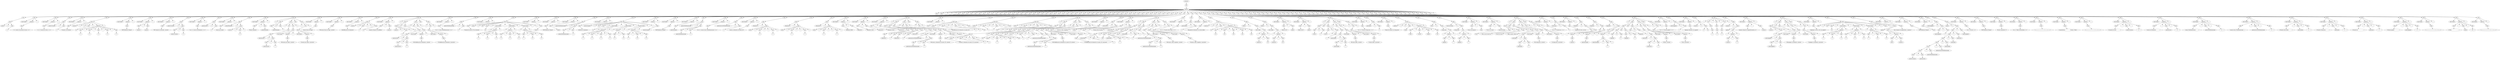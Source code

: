 digraph G {
  node0 [label="program"];
  node1 [label="dcl"];
  node0 -> node1;
  node2 [label="funcDCl"];
  node1 -> node2;
  node3 [label="func"];
  node2 -> node3;
  node4 [label="main"];
  node2 -> node4;
  node5 [label="("];
  node2 -> node5;
  node6 [label=")"];
  node2 -> node6;
  node7 [label="{"];
  node2 -> node7;
  node8 [label="dcl"];
  node2 -> node8;
  node9 [label="stmt"];
  node8 -> node9;
  node10 [label="expr"];
  node9 -> node10;
  node11 [label="puntos"];
  node10 -> node11;
  node12 [label=":="];
  node10 -> node12;
  node13 [label="expr"];
  node10 -> node13;
  node14 [label="0"];
  node13 -> node14;
  node15 [label="dcl"];
  node2 -> node15;
  node16 [label="stmt"];
  node15 -> node16;
  node17 [label="fmt.Println("];
  node16 -> node17;
  node18 [label="exprList"];
  node16 -> node18;
  node19 [label="expr"];
  node18 -> node19;
  node20 [label="\"=== Archivo de prueba de slices ===\""];
  node19 -> node20;
  node21 [label=")"];
  node16 -> node21;
  node22 [label="dcl"];
  node2 -> node22;
  node23 [label="stmt"];
  node22 -> node23;
  node24 [label="fmt.Println("];
  node23 -> node24;
  node25 [label="exprList"];
  node23 -> node25;
  node26 [label="expr"];
  node25 -> node26;
  node27 [label="\"==== Creación de slices ====\""];
  node26 -> node27;
  node28 [label=")"];
  node23 -> node28;
  node29 [label="dcl"];
  node2 -> node29;
  node30 [label="stmt"];
  node29 -> node30;
  node31 [label="expr"];
  node30 -> node31;
  node32 [label="puntosCreacion"];
  node31 -> node32;
  node33 [label=":="];
  node31 -> node33;
  node34 [label="expr"];
  node31 -> node34;
  node35 [label="0"];
  node34 -> node35;
  node36 [label="dcl"];
  node2 -> node36;
  node37 [label="stmt"];
  node36 -> node37;
  node38 [label="fmt.Println("];
  node37 -> node38;
  node39 [label="exprList"];
  node37 -> node39;
  node40 [label="expr"];
  node39 -> node40;
  node41 [label="\"Creación con literales:\""];
  node40 -> node41;
  node42 [label=")"];
  node37 -> node42;
  node43 [label="dcl"];
  node2 -> node43;
  node44 [label="stmt"];
  node43 -> node44;
  node45 [label="slice1"];
  node44 -> node45;
  node46 [label="numeros"];
  node45 -> node46;
  node47 [label=":="];
  node45 -> node47;
  node48 [label="[]"];
  node45 -> node48;
  node49 [label="type"];
  node45 -> node49;
  node50 [label="int"];
  node49 -> node50;
  node51 [label="{"];
  node45 -> node51;
  node52 [label="exprList"];
  node45 -> node52;
  node53 [label="expr"];
  node52 -> node53;
  node54 [label="1"];
  node53 -> node54;
  node55 [label=","];
  node52 -> node55;
  node56 [label="expr"];
  node52 -> node56;
  node57 [label="2"];
  node56 -> node57;
  node58 [label=","];
  node52 -> node58;
  node59 [label="expr"];
  node52 -> node59;
  node60 [label="3"];
  node59 -> node60;
  node61 [label=","];
  node52 -> node61;
  node62 [label="expr"];
  node52 -> node62;
  node63 [label="4"];
  node62 -> node63;
  node64 [label=","];
  node52 -> node64;
  node65 [label="expr"];
  node52 -> node65;
  node66 [label="5"];
  node65 -> node66;
  node67 [label="}"];
  node45 -> node67;
  node68 [label="dcl"];
  node2 -> node68;
  node69 [label="stmt"];
  node68 -> node69;
  node70 [label="fmt.Println("];
  node69 -> node70;
  node71 [label="exprList"];
  node69 -> node71;
  node72 [label="expr"];
  node71 -> node72;
  node73 [label="\"###Validacion Manual\""];
  node72 -> node73;
  node74 [label=")"];
  node69 -> node74;
  node75 [label="dcl"];
  node2 -> node75;
  node76 [label="stmt"];
  node75 -> node76;
  node77 [label="fmt.Println("];
  node76 -> node77;
  node78 [label="exprList"];
  node76 -> node78;
  node79 [label="expr"];
  node78 -> node79;
  node80 [label="\"numeros:\""];
  node79 -> node80;
  node81 [label=","];
  node78 -> node81;
  node82 [label="expr"];
  node78 -> node82;
  node83 [label="numeros"];
  node82 -> node83;
  node84 [label=")"];
  node76 -> node84;
  node85 [label="dcl"];
  node2 -> node85;
  node86 [label="stmt"];
  node85 -> node86;
  node87 [label="fmt.Println("];
  node86 -> node87;
  node88 [label="exprList"];
  node86 -> node88;
  node89 [label="expr"];
  node88 -> node89;
  node90 [label="\"OK Creación con literales: correcto\""];
  node89 -> node90;
  node91 [label=")"];
  node86 -> node91;
  node92 [label="dcl"];
  node2 -> node92;
  node93 [label="stmt"];
  node92 -> node93;
  node94 [label="expr"];
  node93 -> node94;
  node95 [label="puntosCreacion"];
  node94 -> node95;
  node96 [label="="];
  node94 -> node96;
  node97 [label="expr"];
  node94 -> node97;
  node98 [label="expr"];
  node97 -> node98;
  node99 [label="puntosCreacion"];
  node98 -> node99;
  node100 [label="+"];
  node97 -> node100;
  node101 [label="expr"];
  node97 -> node101;
  node102 [label="3"];
  node101 -> node102;
  node103 [label="dcl"];
  node2 -> node103;
  node104 [label="stmt"];
  node103 -> node104;
  node105 [label="fmt.Println("];
  node104 -> node105;
  node106 [label="exprList"];
  node104 -> node106;
  node107 [label="expr"];
  node106 -> node107;
  node108 [label="\"\\n==== Acceso de Elementos ====\""];
  node107 -> node108;
  node109 [label=")"];
  node104 -> node109;
  node110 [label="dcl"];
  node2 -> node110;
  node111 [label="stmt"];
  node110 -> node111;
  node112 [label="expr"];
  node111 -> node112;
  node113 [label="puntosAcceso"];
  node112 -> node113;
  node114 [label=":="];
  node112 -> node114;
  node115 [label="expr"];
  node112 -> node115;
  node116 [label="0"];
  node115 -> node116;
  node117 [label="dcl"];
  node2 -> node117;
  node118 [label="stmt"];
  node117 -> node118;
  node119 [label="fmt.Println("];
  node118 -> node119;
  node120 [label="exprList"];
  node118 -> node120;
  node121 [label="expr"];
  node120 -> node121;
  node122 [label="\"Acceso por índice:\""];
  node121 -> node122;
  node123 [label=")"];
  node118 -> node123;
  node124 [label="dcl"];
  node2 -> node124;
  node125 [label="stmt"];
  node124 -> node125;
  node126 [label="expr"];
  node125 -> node126;
  node127 [label="primerElemento"];
  node126 -> node127;
  node128 [label=":="];
  node126 -> node128;
  node129 [label="expr"];
  node126 -> node129;
  node130 [label="numeros"];
  node129 -> node130;
  node131 [label="["];
  node129 -> node131;
  node132 [label="expr"];
  node129 -> node132;
  node133 [label="0"];
  node132 -> node133;
  node134 [label="]"];
  node129 -> node134;
  node135 [label="dcl"];
  node2 -> node135;
  node136 [label="stmt"];
  node135 -> node136;
  node137 [label="fmt.Println("];
  node136 -> node137;
  node138 [label="exprList"];
  node136 -> node138;
  node139 [label="expr"];
  node138 -> node139;
  node140 [label="\"Primer elemento:\""];
  node139 -> node140;
  node141 [label=","];
  node138 -> node141;
  node142 [label="expr"];
  node138 -> node142;
  node143 [label="primerElemento"];
  node142 -> node143;
  node144 [label=")"];
  node136 -> node144;
  node145 [label="dcl"];
  node2 -> node145;
  node146 [label="stmt"];
  node145 -> node146;
  node147 [label="if"];
  node146 -> node147;
  node148 [label="expr"];
  node146 -> node148;
  node149 [label="expr"];
  node148 -> node149;
  node150 [label="primerElemento"];
  node149 -> node150;
  node151 [label="=="];
  node148 -> node151;
  node152 [label="expr"];
  node148 -> node152;
  node153 [label="1"];
  node152 -> node153;
  node154 [label="stmt"];
  node146 -> node154;
  node155 [label="{"];
  node154 -> node155;
  node156 [label="dcl"];
  node154 -> node156;
  node157 [label="stmt"];
  node156 -> node157;
  node158 [label="expr"];
  node157 -> node158;
  node159 [label="puntosAcceso"];
  node158 -> node159;
  node160 [label="="];
  node158 -> node160;
  node161 [label="expr"];
  node158 -> node161;
  node162 [label="expr"];
  node161 -> node162;
  node163 [label="puntosAcceso"];
  node162 -> node163;
  node164 [label="+"];
  node161 -> node164;
  node165 [label="expr"];
  node161 -> node165;
  node166 [label="1"];
  node165 -> node166;
  node167 [label="dcl"];
  node154 -> node167;
  node168 [label="stmt"];
  node167 -> node168;
  node169 [label="fmt.Println("];
  node168 -> node169;
  node170 [label="exprList"];
  node168 -> node170;
  node171 [label="expr"];
  node170 -> node171;
  node172 [label="\"OK Acceso por índice: correcto\""];
  node171 -> node172;
  node173 [label=")"];
  node168 -> node173;
  node174 [label="}"];
  node154 -> node174;
  node175 [label="else"];
  node146 -> node175;
  node176 [label="stmt"];
  node146 -> node176;
  node177 [label="{"];
  node176 -> node177;
  node178 [label="dcl"];
  node176 -> node178;
  node179 [label="stmt"];
  node178 -> node179;
  node180 [label="fmt.Println("];
  node179 -> node180;
  node181 [label="exprList"];
  node179 -> node181;
  node182 [label="expr"];
  node181 -> node182;
  node183 [label="\"X Acceso por índice: incorrecto\""];
  node182 -> node183;
  node184 [label=")"];
  node179 -> node184;
  node185 [label="}"];
  node176 -> node185;
  node186 [label="dcl"];
  node2 -> node186;
  node187 [label="stmt"];
  node186 -> node187;
  node188 [label="fmt.Println("];
  node187 -> node188;
  node189 [label="exprList"];
  node187 -> node189;
  node190 [label="expr"];
  node189 -> node190;
  node191 [label="\"Acceso fuera de rango:\""];
  node190 -> node191;
  node192 [label=")"];
  node187 -> node192;
  node193 [label="dcl"];
  node2 -> node193;
  node194 [label="stmt"];
  node193 -> node194;
  node195 [label="fmt.Println("];
  node194 -> node195;
  node196 [label="exprList"];
  node194 -> node196;
  node197 [label="expr"];
  node196 -> node197;
  node198 [label="\"OK Acceso fuera de rango: correcto\""];
  node197 -> node198;
  node199 [label=")"];
  node194 -> node199;
  node200 [label="dcl"];
  node2 -> node200;
  node201 [label="stmt"];
  node200 -> node201;
  node202 [label="fmt.Println("];
  node201 -> node202;
  node203 [label="exprList"];
  node201 -> node203;
  node204 [label="expr"];
  node203 -> node204;
  node205 [label="\"\\nModificación de elementos:\""];
  node204 -> node205;
  node206 [label=")"];
  node201 -> node206;
  node207 [label="dcl"];
  node2 -> node207;
  node208 [label="stmt"];
  node207 -> node208;
  node209 [label="slice1"];
  node208 -> node209;
  node210 [label="numeros"];
  node209 -> node210;
  node211 [label="["];
  node209 -> node211;
  node212 [label="expr"];
  node209 -> node212;
  node213 [label="0"];
  node212 -> node213;
  node214 [label="]"];
  node209 -> node214;
  node215 [label="="];
  node209 -> node215;
  node216 [label="expr"];
  node209 -> node216;
  node217 [label="10"];
  node216 -> node217;
  node218 [label="dcl"];
  node2 -> node218;
  node219 [label="stmt"];
  node218 -> node219;
  node220 [label="fmt.Println("];
  node219 -> node220;
  node221 [label="exprList"];
  node219 -> node221;
  node222 [label="expr"];
  node221 -> node222;
  node223 [label="\"numeros después de modificar:\""];
  node222 -> node223;
  node224 [label=","];
  node221 -> node224;
  node225 [label="expr"];
  node221 -> node225;
  node226 [label="numeros"];
  node225 -> node226;
  node227 [label=")"];
  node219 -> node227;
  node228 [label="dcl"];
  node2 -> node228;
  node229 [label="stmt"];
  node228 -> node229;
  node230 [label="if"];
  node229 -> node230;
  node231 [label="expr"];
  node229 -> node231;
  node232 [label="expr"];
  node231 -> node232;
  node233 [label="numeros"];
  node232 -> node233;
  node234 [label="["];
  node232 -> node234;
  node235 [label="expr"];
  node232 -> node235;
  node236 [label="0"];
  node235 -> node236;
  node237 [label="]"];
  node232 -> node237;
  node238 [label="=="];
  node231 -> node238;
  node239 [label="expr"];
  node231 -> node239;
  node240 [label="10"];
  node239 -> node240;
  node241 [label="stmt"];
  node229 -> node241;
  node242 [label="{"];
  node241 -> node242;
  node243 [label="dcl"];
  node241 -> node243;
  node244 [label="stmt"];
  node243 -> node244;
  node245 [label="expr"];
  node244 -> node245;
  node246 [label="puntosAcceso"];
  node245 -> node246;
  node247 [label="="];
  node245 -> node247;
  node248 [label="expr"];
  node245 -> node248;
  node249 [label="expr"];
  node248 -> node249;
  node250 [label="puntosAcceso"];
  node249 -> node250;
  node251 [label="+"];
  node248 -> node251;
  node252 [label="expr"];
  node248 -> node252;
  node253 [label="2"];
  node252 -> node253;
  node254 [label="dcl"];
  node241 -> node254;
  node255 [label="stmt"];
  node254 -> node255;
  node256 [label="fmt.Println("];
  node255 -> node256;
  node257 [label="exprList"];
  node255 -> node257;
  node258 [label="expr"];
  node257 -> node258;
  node259 [label="\"OK Modificación de elementos: correcto\""];
  node258 -> node259;
  node260 [label=")"];
  node255 -> node260;
  node261 [label="}"];
  node241 -> node261;
  node262 [label="else"];
  node229 -> node262;
  node263 [label="stmt"];
  node229 -> node263;
  node264 [label="{"];
  node263 -> node264;
  node265 [label="dcl"];
  node263 -> node265;
  node266 [label="stmt"];
  node265 -> node266;
  node267 [label="fmt.Println("];
  node266 -> node267;
  node268 [label="exprList"];
  node266 -> node268;
  node269 [label="expr"];
  node268 -> node269;
  node270 [label="\"X Modificación de elementos: incorrecto\""];
  node269 -> node270;
  node271 [label=")"];
  node266 -> node271;
  node272 [label="}"];
  node263 -> node272;
  node273 [label="dcl"];
  node2 -> node273;
  node274 [label="stmt"];
  node273 -> node274;
  node275 [label="fmt.Println("];
  node274 -> node275;
  node276 [label="exprList"];
  node274 -> node276;
  node277 [label="expr"];
  node276 -> node277;
  node278 [label="\"\\n==== Array Multidimensional ====\""];
  node277 -> node278;
  node279 [label=")"];
  node274 -> node279;
  node280 [label="dcl"];
  node2 -> node280;
  node281 [label="stmt"];
  node280 -> node281;
  node282 [label="expr"];
  node281 -> node282;
  node283 [label="puntosMultidimensional"];
  node282 -> node283;
  node284 [label=":="];
  node282 -> node284;
  node285 [label="expr"];
  node282 -> node285;
  node286 [label="0"];
  node285 -> node286;
  node287 [label="dcl"];
  node2 -> node287;
  node288 [label="stmt"];
  node287 -> node288;
  node289 [label="fmt.Println("];
  node288 -> node289;
  node290 [label="exprList"];
  node288 -> node290;
  node291 [label="expr"];
  node290 -> node291;
  node292 [label="\"Creación de matriz 2D con literales:\""];
  node291 -> node292;
  node293 [label=")"];
  node288 -> node293;
  node294 [label="dcl"];
  node2 -> node294;
  node295 [label="stmt"];
  node294 -> node295;
  node296 [label="slice2"];
  node295 -> node296;
  node297 [label="matriz"];
  node296 -> node297;
  node298 [label=":="];
  node296 -> node298;
  node299 [label="[][]"];
  node296 -> node299;
  node300 [label="type"];
  node296 -> node300;
  node301 [label="int"];
  node300 -> node301;
  node302 [label="{"];
  node296 -> node302;
  node303 [label="arrayContent"];
  node296 -> node303;
  node304 [label="{"];
  node303 -> node304;
  node305 [label="exprList"];
  node303 -> node305;
  node306 [label="expr"];
  node305 -> node306;
  node307 [label="1"];
  node306 -> node307;
  node308 [label=","];
  node305 -> node308;
  node309 [label="expr"];
  node305 -> node309;
  node310 [label="2"];
  node309 -> node310;
  node311 [label=","];
  node305 -> node311;
  node312 [label="expr"];
  node305 -> node312;
  node313 [label="3"];
  node312 -> node313;
  node314 [label="}"];
  node303 -> node314;
  node315 [label=","];
  node296 -> node315;
  node316 [label="arrayContent"];
  node296 -> node316;
  node317 [label="{"];
  node316 -> node317;
  node318 [label="exprList"];
  node316 -> node318;
  node319 [label="expr"];
  node318 -> node319;
  node320 [label="4"];
  node319 -> node320;
  node321 [label=","];
  node318 -> node321;
  node322 [label="expr"];
  node318 -> node322;
  node323 [label="5"];
  node322 -> node323;
  node324 [label=","];
  node318 -> node324;
  node325 [label="expr"];
  node318 -> node325;
  node326 [label="6"];
  node325 -> node326;
  node327 [label="}"];
  node316 -> node327;
  node328 [label=","];
  node296 -> node328;
  node329 [label="arrayContent"];
  node296 -> node329;
  node330 [label="{"];
  node329 -> node330;
  node331 [label="exprList"];
  node329 -> node331;
  node332 [label="expr"];
  node331 -> node332;
  node333 [label="7"];
  node332 -> node333;
  node334 [label=","];
  node331 -> node334;
  node335 [label="expr"];
  node331 -> node335;
  node336 [label="8"];
  node335 -> node336;
  node337 [label=","];
  node331 -> node337;
  node338 [label="expr"];
  node331 -> node338;
  node339 [label="9"];
  node338 -> node339;
  node340 [label="}"];
  node329 -> node340;
  node341 [label=","];
  node296 -> node341;
  node342 [label="}"];
  node296 -> node342;
  node343 [label="dcl"];
  node2 -> node343;
  node344 [label="stmt"];
  node343 -> node344;
  node345 [label="fmt.Println("];
  node344 -> node345;
  node346 [label="exprList"];
  node344 -> node346;
  node347 [label="expr"];
  node346 -> node347;
  node348 [label="\"matriz:\""];
  node347 -> node348;
  node349 [label=")"];
  node344 -> node349;
  node350 [label="dcl"];
  node2 -> node350;
  node351 [label="stmt"];
  node350 -> node351;
  node352 [label="fmt.Println("];
  node351 -> node352;
  node353 [label="exprList"];
  node351 -> node353;
  node354 [label="expr"];
  node353 -> node354;
  node355 [label="\"###Validacion Manual\""];
  node354 -> node355;
  node356 [label=")"];
  node351 -> node356;
  node357 [label="dcl"];
  node2 -> node357;
  node358 [label="stmt"];
  node357 -> node358;
  node359 [label="fmt.Println("];
  node358 -> node359;
  node360 [label="exprList"];
  node358 -> node360;
  node361 [label="expr"];
  node360 -> node361;
  node362 [label="matriz"];
  node361 -> node362;
  node363 [label=")"];
  node358 -> node363;
  node364 [label="dcl"];
  node2 -> node364;
  node365 [label="stmt"];
  node364 -> node365;
  node366 [label="expr"];
  node365 -> node366;
  node367 [label="puntosMultidimensional"];
  node366 -> node367;
  node368 [label="="];
  node366 -> node368;
  node369 [label="expr"];
  node366 -> node369;
  node370 [label="expr"];
  node369 -> node370;
  node371 [label="puntosMultidimensional"];
  node370 -> node371;
  node372 [label="+"];
  node369 -> node372;
  node373 [label="expr"];
  node369 -> node373;
  node374 [label="2"];
  node373 -> node374;
  node375 [label="dcl"];
  node2 -> node375;
  node376 [label="stmt"];
  node375 -> node376;
  node377 [label="fmt.Println("];
  node376 -> node377;
  node378 [label="exprList"];
  node376 -> node378;
  node379 [label="expr"];
  node378 -> node379;
  node380 [label="\"\\nMatrices irregulares:\""];
  node379 -> node380;
  node381 [label=")"];
  node376 -> node381;
  node382 [label="dcl"];
  node2 -> node382;
  node383 [label="stmt"];
  node382 -> node383;
  node384 [label="slice2"];
  node383 -> node384;
  node385 [label="matrizIrregular"];
  node384 -> node385;
  node386 [label=":="];
  node384 -> node386;
  node387 [label="[][]"];
  node384 -> node387;
  node388 [label="type"];
  node384 -> node388;
  node389 [label="int"];
  node388 -> node389;
  node390 [label="{"];
  node384 -> node390;
  node391 [label="arrayContent"];
  node384 -> node391;
  node392 [label="{"];
  node391 -> node392;
  node393 [label="exprList"];
  node391 -> node393;
  node394 [label="expr"];
  node393 -> node394;
  node395 [label="1"];
  node394 -> node395;
  node396 [label=","];
  node393 -> node396;
  node397 [label="expr"];
  node393 -> node397;
  node398 [label="2"];
  node397 -> node398;
  node399 [label=","];
  node393 -> node399;
  node400 [label="expr"];
  node393 -> node400;
  node401 [label="3"];
  node400 -> node401;
  node402 [label=","];
  node393 -> node402;
  node403 [label="expr"];
  node393 -> node403;
  node404 [label="4"];
  node403 -> node404;
  node405 [label="}"];
  node391 -> node405;
  node406 [label=","];
  node384 -> node406;
  node407 [label="arrayContent"];
  node384 -> node407;
  node408 [label="{"];
  node407 -> node408;
  node409 [label="exprList"];
  node407 -> node409;
  node410 [label="expr"];
  node409 -> node410;
  node411 [label="5"];
  node410 -> node411;
  node412 [label=","];
  node409 -> node412;
  node413 [label="expr"];
  node409 -> node413;
  node414 [label="6"];
  node413 -> node414;
  node415 [label="}"];
  node407 -> node415;
  node416 [label=","];
  node384 -> node416;
  node417 [label="arrayContent"];
  node384 -> node417;
  node418 [label="{"];
  node417 -> node418;
  node419 [label="exprList"];
  node417 -> node419;
  node420 [label="expr"];
  node419 -> node420;
  node421 [label="7"];
  node420 -> node421;
  node422 [label=","];
  node419 -> node422;
  node423 [label="expr"];
  node419 -> node423;
  node424 [label="8"];
  node423 -> node424;
  node425 [label=","];
  node419 -> node425;
  node426 [label="expr"];
  node419 -> node426;
  node427 [label="9"];
  node426 -> node427;
  node428 [label="}"];
  node417 -> node428;
  node429 [label=","];
  node384 -> node429;
  node430 [label="}"];
  node384 -> node430;
  node431 [label="dcl"];
  node2 -> node431;
  node432 [label="stmt"];
  node431 -> node432;
  node433 [label="fmt.Println("];
  node432 -> node433;
  node434 [label="exprList"];
  node432 -> node434;
  node435 [label="expr"];
  node434 -> node435;
  node436 [label="\"matrizIrregular:\""];
  node435 -> node436;
  node437 [label=")"];
  node432 -> node437;
  node438 [label="dcl"];
  node2 -> node438;
  node439 [label="stmt"];
  node438 -> node439;
  node440 [label="fmt.Println("];
  node439 -> node440;
  node441 [label="exprList"];
  node439 -> node441;
  node442 [label="expr"];
  node441 -> node442;
  node443 [label="\"###Validacion Manual\""];
  node442 -> node443;
  node444 [label=")"];
  node439 -> node444;
  node445 [label="dcl"];
  node2 -> node445;
  node446 [label="stmt"];
  node445 -> node446;
  node447 [label="fmt.Println("];
  node446 -> node447;
  node448 [label="exprList"];
  node446 -> node448;
  node449 [label="expr"];
  node448 -> node449;
  node450 [label="matrizIrregular"];
  node449 -> node450;
  node451 [label=")"];
  node446 -> node451;
  node452 [label="dcl"];
  node2 -> node452;
  node453 [label="stmt"];
  node452 -> node453;
  node454 [label="expr"];
  node453 -> node454;
  node455 [label="puntosMultidimensional"];
  node454 -> node455;
  node456 [label="="];
  node454 -> node456;
  node457 [label="expr"];
  node454 -> node457;
  node458 [label="expr"];
  node457 -> node458;
  node459 [label="puntosMultidimensional"];
  node458 -> node459;
  node460 [label="+"];
  node457 -> node460;
  node461 [label="expr"];
  node457 -> node461;
  node462 [label="2"];
  node461 -> node462;
  node463 [label="dcl"];
  node2 -> node463;
  node464 [label="stmt"];
  node463 -> node464;
  node465 [label="fmt.Println("];
  node464 -> node465;
  node466 [label="exprList"];
  node464 -> node466;
  node467 [label="expr"];
  node466 -> node467;
  node468 [label="\"\\n==== Acceso Array Multidimensional ====\""];
  node467 -> node468;
  node469 [label=")"];
  node464 -> node469;
  node470 [label="dcl"];
  node2 -> node470;
  node471 [label="stmt"];
  node470 -> node471;
  node472 [label="expr"];
  node471 -> node472;
  node473 [label="puntosAccesoMultidimensional"];
  node472 -> node473;
  node474 [label=":="];
  node472 -> node474;
  node475 [label="expr"];
  node472 -> node475;
  node476 [label="0"];
  node475 -> node476;
  node477 [label="dcl"];
  node2 -> node477;
  node478 [label="stmt"];
  node477 -> node478;
  node479 [label="fmt.Println("];
  node478 -> node479;
  node480 [label="exprList"];
  node478 -> node480;
  node481 [label="expr"];
  node480 -> node481;
  node482 [label="\"Acceso a elementos de matriz 2D:\""];
  node481 -> node482;
  node483 [label=")"];
  node478 -> node483;
  node484 [label="dcl"];
  node2 -> node484;
  node485 [label="stmt"];
  node484 -> node485;
  node486 [label="expr"];
  node485 -> node486;
  node487 [label="elemento11"];
  node486 -> node487;
  node488 [label=":="];
  node486 -> node488;
  node489 [label="expr"];
  node486 -> node489;
  node490 [label="matriz"];
  node489 -> node490;
  node491 [label="["];
  node489 -> node491;
  node492 [label="expr"];
  node489 -> node492;
  node493 [label="0"];
  node492 -> node493;
  node494 [label="]"];
  node489 -> node494;
  node495 [label="["];
  node489 -> node495;
  node496 [label="expr"];
  node489 -> node496;
  node497 [label="0"];
  node496 -> node497;
  node498 [label="]"];
  node489 -> node498;
  node499 [label="dcl"];
  node2 -> node499;
  node500 [label="stmt"];
  node499 -> node500;
  node501 [label="expr"];
  node500 -> node501;
  node502 [label="elemento23"];
  node501 -> node502;
  node503 [label=":="];
  node501 -> node503;
  node504 [label="expr"];
  node501 -> node504;
  node505 [label="matriz"];
  node504 -> node505;
  node506 [label="["];
  node504 -> node506;
  node507 [label="expr"];
  node504 -> node507;
  node508 [label="1"];
  node507 -> node508;
  node509 [label="]"];
  node504 -> node509;
  node510 [label="["];
  node504 -> node510;
  node511 [label="expr"];
  node504 -> node511;
  node512 [label="2"];
  node511 -> node512;
  node513 [label="]"];
  node504 -> node513;
  node514 [label="dcl"];
  node2 -> node514;
  node515 [label="stmt"];
  node514 -> node515;
  node516 [label="expr"];
  node515 -> node516;
  node517 [label="elemento33"];
  node516 -> node517;
  node518 [label=":="];
  node516 -> node518;
  node519 [label="expr"];
  node516 -> node519;
  node520 [label="matriz"];
  node519 -> node520;
  node521 [label="["];
  node519 -> node521;
  node522 [label="expr"];
  node519 -> node522;
  node523 [label="2"];
  node522 -> node523;
  node524 [label="]"];
  node519 -> node524;
  node525 [label="["];
  node519 -> node525;
  node526 [label="expr"];
  node519 -> node526;
  node527 [label="2"];
  node526 -> node527;
  node528 [label="]"];
  node519 -> node528;
  node529 [label="dcl"];
  node2 -> node529;
  node530 [label="stmt"];
  node529 -> node530;
  node531 [label="fmt.Println("];
  node530 -> node531;
  node532 [label="exprList"];
  node530 -> node532;
  node533 [label="expr"];
  node532 -> node533;
  node534 [label="\"Elemento [0][0]:\""];
  node533 -> node534;
  node535 [label=","];
  node532 -> node535;
  node536 [label="expr"];
  node532 -> node536;
  node537 [label="elemento11"];
  node536 -> node537;
  node538 [label=")"];
  node530 -> node538;
  node539 [label="dcl"];
  node2 -> node539;
  node540 [label="stmt"];
  node539 -> node540;
  node541 [label="fmt.Println("];
  node540 -> node541;
  node542 [label="exprList"];
  node540 -> node542;
  node543 [label="expr"];
  node542 -> node543;
  node544 [label="\"Elemento [1][2]:\""];
  node543 -> node544;
  node545 [label=","];
  node542 -> node545;
  node546 [label="expr"];
  node542 -> node546;
  node547 [label="elemento23"];
  node546 -> node547;
  node548 [label=")"];
  node540 -> node548;
  node549 [label="dcl"];
  node2 -> node549;
  node550 [label="stmt"];
  node549 -> node550;
  node551 [label="fmt.Println("];
  node550 -> node551;
  node552 [label="exprList"];
  node550 -> node552;
  node553 [label="expr"];
  node552 -> node553;
  node554 [label="\"Elemento [2][2]:\""];
  node553 -> node554;
  node555 [label=","];
  node552 -> node555;
  node556 [label="expr"];
  node552 -> node556;
  node557 [label="elemento33"];
  node556 -> node557;
  node558 [label=")"];
  node550 -> node558;
  node559 [label="dcl"];
  node2 -> node559;
  node560 [label="stmt"];
  node559 -> node560;
  node561 [label="if"];
  node560 -> node561;
  node562 [label="expr"];
  node560 -> node562;
  node563 [label="expr"];
  node562 -> node563;
  node564 [label="expr"];
  node563 -> node564;
  node565 [label="expr"];
  node564 -> node565;
  node566 [label="elemento11"];
  node565 -> node566;
  node567 [label="=="];
  node564 -> node567;
  node568 [label="expr"];
  node564 -> node568;
  node569 [label="1"];
  node568 -> node569;
  node570 [label="&&"];
  node563 -> node570;
  node571 [label="expr"];
  node563 -> node571;
  node572 [label="expr"];
  node571 -> node572;
  node573 [label="elemento23"];
  node572 -> node573;
  node574 [label="=="];
  node571 -> node574;
  node575 [label="expr"];
  node571 -> node575;
  node576 [label="6"];
  node575 -> node576;
  node577 [label="&&"];
  node562 -> node577;
  node578 [label="expr"];
  node562 -> node578;
  node579 [label="expr"];
  node578 -> node579;
  node580 [label="elemento33"];
  node579 -> node580;
  node581 [label="=="];
  node578 -> node581;
  node582 [label="expr"];
  node578 -> node582;
  node583 [label="9"];
  node582 -> node583;
  node584 [label="stmt"];
  node560 -> node584;
  node585 [label="{"];
  node584 -> node585;
  node586 [label="dcl"];
  node584 -> node586;
  node587 [label="stmt"];
  node586 -> node587;
  node588 [label="expr"];
  node587 -> node588;
  node589 [label="puntosAccesoMultidimensional"];
  node588 -> node589;
  node590 [label="="];
  node588 -> node590;
  node591 [label="expr"];
  node588 -> node591;
  node592 [label="expr"];
  node591 -> node592;
  node593 [label="puntosAccesoMultidimensional"];
  node592 -> node593;
  node594 [label="+"];
  node591 -> node594;
  node595 [label="expr"];
  node591 -> node595;
  node596 [label="1"];
  node595 -> node596;
  node597 [label="dcl"];
  node584 -> node597;
  node598 [label="stmt"];
  node597 -> node598;
  node599 [label="fmt.Println("];
  node598 -> node599;
  node600 [label="exprList"];
  node598 -> node600;
  node601 [label="expr"];
  node600 -> node601;
  node602 [label="\"OK Acceso a elementos de matriz 2D: correcto\""];
  node601 -> node602;
  node603 [label=")"];
  node598 -> node603;
  node604 [label="}"];
  node584 -> node604;
  node605 [label="else"];
  node560 -> node605;
  node606 [label="stmt"];
  node560 -> node606;
  node607 [label="{"];
  node606 -> node607;
  node608 [label="dcl"];
  node606 -> node608;
  node609 [label="stmt"];
  node608 -> node609;
  node610 [label="fmt.Println("];
  node609 -> node610;
  node611 [label="exprList"];
  node609 -> node611;
  node612 [label="expr"];
  node611 -> node612;
  node613 [label="\"X Acceso a elementos de matriz 2D: incorrecto\""];
  node612 -> node613;
  node614 [label=")"];
  node609 -> node614;
  node615 [label="}"];
  node606 -> node615;
  node616 [label="dcl"];
  node2 -> node616;
  node617 [label="stmt"];
  node616 -> node617;
  node618 [label="fmt.Println("];
  node617 -> node618;
  node619 [label="exprList"];
  node617 -> node619;
  node620 [label="expr"];
  node619 -> node620;
  node621 [label="\"\\nModificación de elementos en matriz 2D:\""];
  node620 -> node621;
  node622 [label=")"];
  node617 -> node622;
  node623 [label="dcl"];
  node2 -> node623;
  node624 [label="stmt"];
  node623 -> node624;
  node625 [label="slice2"];
  node624 -> node625;
  node626 [label="matriz"];
  node625 -> node626;
  node627 [label="["];
  node625 -> node627;
  node628 [label="expr"];
  node625 -> node628;
  node629 [label="0"];
  node628 -> node629;
  node630 [label="]"];
  node625 -> node630;
  node631 [label="["];
  node625 -> node631;
  node632 [label="expr"];
  node625 -> node632;
  node633 [label="0"];
  node632 -> node633;
  node634 [label="]"];
  node625 -> node634;
  node635 [label="="];
  node625 -> node635;
  node636 [label="expr"];
  node625 -> node636;
  node637 [label="100"];
  node636 -> node637;
  node638 [label="dcl"];
  node2 -> node638;
  node639 [label="stmt"];
  node638 -> node639;
  node640 [label="slice2"];
  node639 -> node640;
  node641 [label="matriz"];
  node640 -> node641;
  node642 [label="["];
  node640 -> node642;
  node643 [label="expr"];
  node640 -> node643;
  node644 [label="1"];
  node643 -> node644;
  node645 [label="]"];
  node640 -> node645;
  node646 [label="["];
  node640 -> node646;
  node647 [label="expr"];
  node640 -> node647;
  node648 [label="1"];
  node647 -> node648;
  node649 [label="]"];
  node640 -> node649;
  node650 [label="="];
  node640 -> node650;
  node651 [label="expr"];
  node640 -> node651;
  node652 [label="500"];
  node651 -> node652;
  node653 [label="dcl"];
  node2 -> node653;
  node654 [label="stmt"];
  node653 -> node654;
  node655 [label="slice2"];
  node654 -> node655;
  node656 [label="matriz"];
  node655 -> node656;
  node657 [label="["];
  node655 -> node657;
  node658 [label="expr"];
  node655 -> node658;
  node659 [label="2"];
  node658 -> node659;
  node660 [label="]"];
  node655 -> node660;
  node661 [label="["];
  node655 -> node661;
  node662 [label="expr"];
  node655 -> node662;
  node663 [label="2"];
  node662 -> node663;
  node664 [label="]"];
  node655 -> node664;
  node665 [label="="];
  node655 -> node665;
  node666 [label="expr"];
  node655 -> node666;
  node667 [label="900"];
  node666 -> node667;
  node668 [label="dcl"];
  node2 -> node668;
  node669 [label="stmt"];
  node668 -> node669;
  node670 [label="if"];
  node669 -> node670;
  node671 [label="expr"];
  node669 -> node671;
  node672 [label="expr"];
  node671 -> node672;
  node673 [label="expr"];
  node672 -> node673;
  node674 [label="expr"];
  node673 -> node674;
  node675 [label="matriz"];
  node674 -> node675;
  node676 [label="["];
  node674 -> node676;
  node677 [label="expr"];
  node674 -> node677;
  node678 [label="0"];
  node677 -> node678;
  node679 [label="]"];
  node674 -> node679;
  node680 [label="["];
  node674 -> node680;
  node681 [label="expr"];
  node674 -> node681;
  node682 [label="0"];
  node681 -> node682;
  node683 [label="]"];
  node674 -> node683;
  node684 [label="=="];
  node673 -> node684;
  node685 [label="expr"];
  node673 -> node685;
  node686 [label="100"];
  node685 -> node686;
  node687 [label="&&"];
  node672 -> node687;
  node688 [label="expr"];
  node672 -> node688;
  node689 [label="expr"];
  node688 -> node689;
  node690 [label="matriz"];
  node689 -> node690;
  node691 [label="["];
  node689 -> node691;
  node692 [label="expr"];
  node689 -> node692;
  node693 [label="1"];
  node692 -> node693;
  node694 [label="]"];
  node689 -> node694;
  node695 [label="["];
  node689 -> node695;
  node696 [label="expr"];
  node689 -> node696;
  node697 [label="1"];
  node696 -> node697;
  node698 [label="]"];
  node689 -> node698;
  node699 [label="=="];
  node688 -> node699;
  node700 [label="expr"];
  node688 -> node700;
  node701 [label="500"];
  node700 -> node701;
  node702 [label="&&"];
  node671 -> node702;
  node703 [label="expr"];
  node671 -> node703;
  node704 [label="expr"];
  node703 -> node704;
  node705 [label="matriz"];
  node704 -> node705;
  node706 [label="["];
  node704 -> node706;
  node707 [label="expr"];
  node704 -> node707;
  node708 [label="2"];
  node707 -> node708;
  node709 [label="]"];
  node704 -> node709;
  node710 [label="["];
  node704 -> node710;
  node711 [label="expr"];
  node704 -> node711;
  node712 [label="2"];
  node711 -> node712;
  node713 [label="]"];
  node704 -> node713;
  node714 [label="=="];
  node703 -> node714;
  node715 [label="expr"];
  node703 -> node715;
  node716 [label="900"];
  node715 -> node716;
  node717 [label="stmt"];
  node669 -> node717;
  node718 [label="{"];
  node717 -> node718;
  node719 [label="dcl"];
  node717 -> node719;
  node720 [label="stmt"];
  node719 -> node720;
  node721 [label="expr"];
  node720 -> node721;
  node722 [label="puntosAccesoMultidimensional"];
  node721 -> node722;
  node723 [label="="];
  node721 -> node723;
  node724 [label="expr"];
  node721 -> node724;
  node725 [label="expr"];
  node724 -> node725;
  node726 [label="puntosAccesoMultidimensional"];
  node725 -> node726;
  node727 [label="+"];
  node724 -> node727;
  node728 [label="expr"];
  node724 -> node728;
  node729 [label="1"];
  node728 -> node729;
  node730 [label="dcl"];
  node717 -> node730;
  node731 [label="stmt"];
  node730 -> node731;
  node732 [label="fmt.Println("];
  node731 -> node732;
  node733 [label="exprList"];
  node731 -> node733;
  node734 [label="expr"];
  node733 -> node734;
  node735 [label="\"OK Modificación de elementos en matriz 2D: correcto\""];
  node734 -> node735;
  node736 [label=")"];
  node731 -> node736;
  node737 [label="}"];
  node717 -> node737;
  node738 [label="else"];
  node669 -> node738;
  node739 [label="stmt"];
  node669 -> node739;
  node740 [label="{"];
  node739 -> node740;
  node741 [label="dcl"];
  node739 -> node741;
  node742 [label="stmt"];
  node741 -> node742;
  node743 [label="fmt.Println("];
  node742 -> node743;
  node744 [label="exprList"];
  node742 -> node744;
  node745 [label="expr"];
  node744 -> node745;
  node746 [label="\"X Modificación de elementos en matriz 2D: incorrecto\""];
  node745 -> node746;
  node747 [label=")"];
  node742 -> node747;
  node748 [label="}"];
  node739 -> node748;
  node749 [label="dcl"];
  node2 -> node749;
  node750 [label="stmt"];
  node749 -> node750;
  node751 [label="fmt.Println("];
  node750 -> node751;
  node752 [label="exprList"];
  node750 -> node752;
  node753 [label="expr"];
  node752 -> node753;
  node754 [label="\"\\nAcceso a filas completas:\""];
  node753 -> node754;
  node755 [label=")"];
  node750 -> node755;
  node756 [label="dcl"];
  node2 -> node756;
  node757 [label="stmt"];
  node756 -> node757;
  node758 [label="expr"];
  node757 -> node758;
  node759 [label="primeraFila"];
  node758 -> node759;
  node760 [label=":="];
  node758 -> node760;
  node761 [label="expr"];
  node758 -> node761;
  node762 [label="matriz"];
  node761 -> node762;
  node763 [label="["];
  node761 -> node763;
  node764 [label="expr"];
  node761 -> node764;
  node765 [label="0"];
  node764 -> node765;
  node766 [label="]"];
  node761 -> node766;
  node767 [label="dcl"];
  node2 -> node767;
  node768 [label="stmt"];
  node767 -> node768;
  node769 [label="fmt.Println("];
  node768 -> node769;
  node770 [label="exprList"];
  node768 -> node770;
  node771 [label="expr"];
  node770 -> node771;
  node772 [label="\"Primera fila de matriz:\""];
  node771 -> node772;
  node773 [label=","];
  node770 -> node773;
  node774 [label="expr"];
  node770 -> node774;
  node775 [label="primeraFila"];
  node774 -> node775;
  node776 [label=")"];
  node768 -> node776;
  node777 [label="dcl"];
  node2 -> node777;
  node778 [label="stmt"];
  node777 -> node778;
  node779 [label="if"];
  node778 -> node779;
  node780 [label="expr"];
  node778 -> node780;
  node781 [label="expr"];
  node780 -> node781;
  node782 [label="expr"];
  node781 -> node782;
  node783 [label="expr"];
  node782 -> node783;
  node784 [label="primeraFila"];
  node783 -> node784;
  node785 [label="["];
  node783 -> node785;
  node786 [label="expr"];
  node783 -> node786;
  node787 [label="0"];
  node786 -> node787;
  node788 [label="]"];
  node783 -> node788;
  node789 [label="=="];
  node782 -> node789;
  node790 [label="expr"];
  node782 -> node790;
  node791 [label="100"];
  node790 -> node791;
  node792 [label="&&"];
  node781 -> node792;
  node793 [label="expr"];
  node781 -> node793;
  node794 [label="expr"];
  node793 -> node794;
  node795 [label="primeraFila"];
  node794 -> node795;
  node796 [label="["];
  node794 -> node796;
  node797 [label="expr"];
  node794 -> node797;
  node798 [label="1"];
  node797 -> node798;
  node799 [label="]"];
  node794 -> node799;
  node800 [label="=="];
  node793 -> node800;
  node801 [label="expr"];
  node793 -> node801;
  node802 [label="2"];
  node801 -> node802;
  node803 [label="&&"];
  node780 -> node803;
  node804 [label="expr"];
  node780 -> node804;
  node805 [label="expr"];
  node804 -> node805;
  node806 [label="primeraFila"];
  node805 -> node806;
  node807 [label="["];
  node805 -> node807;
  node808 [label="expr"];
  node805 -> node808;
  node809 [label="2"];
  node808 -> node809;
  node810 [label="]"];
  node805 -> node810;
  node811 [label="=="];
  node804 -> node811;
  node812 [label="expr"];
  node804 -> node812;
  node813 [label="3"];
  node812 -> node813;
  node814 [label="stmt"];
  node778 -> node814;
  node815 [label="{"];
  node814 -> node815;
  node816 [label="dcl"];
  node814 -> node816;
  node817 [label="stmt"];
  node816 -> node817;
  node818 [label="expr"];
  node817 -> node818;
  node819 [label="puntosAccesoMultidimensional"];
  node818 -> node819;
  node820 [label="="];
  node818 -> node820;
  node821 [label="expr"];
  node818 -> node821;
  node822 [label="expr"];
  node821 -> node822;
  node823 [label="puntosAccesoMultidimensional"];
  node822 -> node823;
  node824 [label="+"];
  node821 -> node824;
  node825 [label="expr"];
  node821 -> node825;
  node826 [label="2"];
  node825 -> node826;
  node827 [label="dcl"];
  node814 -> node827;
  node828 [label="stmt"];
  node827 -> node828;
  node829 [label="fmt.Println("];
  node828 -> node829;
  node830 [label="exprList"];
  node828 -> node830;
  node831 [label="expr"];
  node830 -> node831;
  node832 [label="\"OK Acceso a filas completas: correcto\""];
  node831 -> node832;
  node833 [label=")"];
  node828 -> node833;
  node834 [label="}"];
  node814 -> node834;
  node835 [label="else"];
  node778 -> node835;
  node836 [label="stmt"];
  node778 -> node836;
  node837 [label="{"];
  node836 -> node837;
  node838 [label="dcl"];
  node836 -> node838;
  node839 [label="stmt"];
  node838 -> node839;
  node840 [label="fmt.Println("];
  node839 -> node840;
  node841 [label="exprList"];
  node839 -> node841;
  node842 [label="expr"];
  node841 -> node842;
  node843 [label="\"X Acceso a filas completas: incorrecto\""];
  node842 -> node843;
  node844 [label=")"];
  node839 -> node844;
  node845 [label="}"];
  node836 -> node845;
  node846 [label="dcl"];
  node2 -> node846;
  node847 [label="stmt"];
  node846 -> node847;
  node848 [label="fmt.Println("];
  node847 -> node848;
  node849 [label="exprList"];
  node847 -> node849;
  node850 [label="expr"];
  node849 -> node850;
  node851 [label="\"\\n==== Función slices.Index ====\""];
  node850 -> node851;
  node852 [label=")"];
  node847 -> node852;
  node853 [label="dcl"];
  node2 -> node853;
  node854 [label="stmt"];
  node853 -> node854;
  node855 [label="expr"];
  node854 -> node855;
  node856 [label="puntosIndex"];
  node855 -> node856;
  node857 [label=":="];
  node855 -> node857;
  node858 [label="expr"];
  node855 -> node858;
  node859 [label="0"];
  node858 -> node859;
  node860 [label="dcl"];
  node2 -> node860;
  node861 [label="stmt"];
  node860 -> node861;
  node862 [label="fmt.Println("];
  node861 -> node862;
  node863 [label="exprList"];
  node861 -> node863;
  node864 [label="expr"];
  node863 -> node864;
  node865 [label="\"Búsqueda de elementos con slices.Index:\""];
  node864 -> node865;
  node866 [label=")"];
  node861 -> node866;
  node867 [label="dcl"];
  node2 -> node867;
  node868 [label="stmt"];
  node867 -> node868;
  node869 [label="slice1"];
  node868 -> node869;
  node870 [label="numeros2"];
  node869 -> node870;
  node871 [label=":="];
  node869 -> node871;
  node872 [label="[]"];
  node869 -> node872;
  node873 [label="type"];
  node869 -> node873;
  node874 [label="int"];
  node873 -> node874;
  node875 [label="{"];
  node869 -> node875;
  node876 [label="exprList"];
  node869 -> node876;
  node877 [label="expr"];
  node876 -> node877;
  node878 [label="10"];
  node877 -> node878;
  node879 [label=","];
  node876 -> node879;
  node880 [label="expr"];
  node876 -> node880;
  node881 [label="20"];
  node880 -> node881;
  node882 [label=","];
  node876 -> node882;
  node883 [label="expr"];
  node876 -> node883;
  node884 [label="30"];
  node883 -> node884;
  node885 [label=","];
  node876 -> node885;
  node886 [label="expr"];
  node876 -> node886;
  node887 [label="40"];
  node886 -> node887;
  node888 [label=","];
  node876 -> node888;
  node889 [label="expr"];
  node876 -> node889;
  node890 [label="50"];
  node889 -> node890;
  node891 [label="}"];
  node869 -> node891;
  node892 [label="dcl"];
  node2 -> node892;
  node893 [label="stmt"];
  node892 -> node893;
  node894 [label="expr"];
  node893 -> node894;
  node895 [label="indice1"];
  node894 -> node895;
  node896 [label=":="];
  node894 -> node896;
  node897 [label="expr"];
  node894 -> node897;
  node898 [label="slices.Index"];
  node897 -> node898;
  node899 [label="call"];
  node897 -> node899;
  node900 [label="("];
  node899 -> node900;
  node901 [label="exprList"];
  node899 -> node901;
  node902 [label="expr"];
  node901 -> node902;
  node903 [label="numeros2"];
  node902 -> node903;
  node904 [label=","];
  node901 -> node904;
  node905 [label="expr"];
  node901 -> node905;
  node906 [label="30"];
  node905 -> node906;
  node907 [label=")"];
  node899 -> node907;
  node908 [label="dcl"];
  node2 -> node908;
  node909 [label="stmt"];
  node908 -> node909;
  node910 [label="expr"];
  node909 -> node910;
  node911 [label="indice2"];
  node910 -> node911;
  node912 [label=":="];
  node910 -> node912;
  node913 [label="expr"];
  node910 -> node913;
  node914 [label="slices.Index"];
  node913 -> node914;
  node915 [label="call"];
  node913 -> node915;
  node916 [label="("];
  node915 -> node916;
  node917 [label="exprList"];
  node915 -> node917;
  node918 [label="expr"];
  node917 -> node918;
  node919 [label="numeros2"];
  node918 -> node919;
  node920 [label=","];
  node917 -> node920;
  node921 [label="expr"];
  node917 -> node921;
  node922 [label="60"];
  node921 -> node922;
  node923 [label=")"];
  node915 -> node923;
  node924 [label="dcl"];
  node2 -> node924;
  node925 [label="stmt"];
  node924 -> node925;
  node926 [label="fmt.Println("];
  node925 -> node926;
  node927 [label="exprList"];
  node925 -> node927;
  node928 [label="expr"];
  node927 -> node928;
  node929 [label="\"Índice de 30:\""];
  node928 -> node929;
  node930 [label=","];
  node927 -> node930;
  node931 [label="expr"];
  node927 -> node931;
  node932 [label="indice1"];
  node931 -> node932;
  node933 [label=")"];
  node925 -> node933;
  node934 [label="dcl"];
  node2 -> node934;
  node935 [label="stmt"];
  node934 -> node935;
  node936 [label="fmt.Println("];
  node935 -> node936;
  node937 [label="exprList"];
  node935 -> node937;
  node938 [label="expr"];
  node937 -> node938;
  node939 [label="\"Índice de 60:\""];
  node938 -> node939;
  node940 [label=","];
  node937 -> node940;
  node941 [label="expr"];
  node937 -> node941;
  node942 [label="indice2"];
  node941 -> node942;
  node943 [label=")"];
  node935 -> node943;
  node944 [label="dcl"];
  node2 -> node944;
  node945 [label="stmt"];
  node944 -> node945;
  node946 [label="if"];
  node945 -> node946;
  node947 [label="expr"];
  node945 -> node947;
  node948 [label="expr"];
  node947 -> node948;
  node949 [label="expr"];
  node948 -> node949;
  node950 [label="indice1"];
  node949 -> node950;
  node951 [label="=="];
  node948 -> node951;
  node952 [label="expr"];
  node948 -> node952;
  node953 [label="2"];
  node952 -> node953;
  node954 [label="&&"];
  node947 -> node954;
  node955 [label="expr"];
  node947 -> node955;
  node956 [label="expr"];
  node955 -> node956;
  node957 [label="indice2"];
  node956 -> node957;
  node958 [label="=="];
  node955 -> node958;
  node959 [label="expr"];
  node955 -> node959;
  node960 [label="-"];
  node959 -> node960;
  node961 [label="expr"];
  node959 -> node961;
  node962 [label="1"];
  node961 -> node962;
  node963 [label="stmt"];
  node945 -> node963;
  node964 [label="{"];
  node963 -> node964;
  node965 [label="dcl"];
  node963 -> node965;
  node966 [label="stmt"];
  node965 -> node966;
  node967 [label="expr"];
  node966 -> node967;
  node968 [label="puntosIndex"];
  node967 -> node968;
  node969 [label="="];
  node967 -> node969;
  node970 [label="expr"];
  node967 -> node970;
  node971 [label="expr"];
  node970 -> node971;
  node972 [label="puntosIndex"];
  node971 -> node972;
  node973 [label="+"];
  node970 -> node973;
  node974 [label="expr"];
  node970 -> node974;
  node975 [label="1"];
  node974 -> node975;
  node976 [label="dcl"];
  node963 -> node976;
  node977 [label="stmt"];
  node976 -> node977;
  node978 [label="fmt.Println("];
  node977 -> node978;
  node979 [label="exprList"];
  node977 -> node979;
  node980 [label="expr"];
  node979 -> node980;
  node981 [label="\"OK slices.Index: correcto\""];
  node980 -> node981;
  node982 [label=")"];
  node977 -> node982;
  node983 [label="}"];
  node963 -> node983;
  node984 [label="else"];
  node945 -> node984;
  node985 [label="stmt"];
  node945 -> node985;
  node986 [label="{"];
  node985 -> node986;
  node987 [label="dcl"];
  node985 -> node987;
  node988 [label="stmt"];
  node987 -> node988;
  node989 [label="fmt.Println("];
  node988 -> node989;
  node990 [label="exprList"];
  node988 -> node990;
  node991 [label="expr"];
  node990 -> node991;
  node992 [label="\"X slices.Index: incorrecto\""];
  node991 -> node992;
  node993 [label=")"];
  node988 -> node993;
  node994 [label="}"];
  node985 -> node994;
  node995 [label="dcl"];
  node2 -> node995;
  node996 [label="stmt"];
  node995 -> node996;
  node997 [label="fmt.Println("];
  node996 -> node997;
  node998 [label="exprList"];
  node996 -> node998;
  node999 [label="expr"];
  node998 -> node999;
  node1000 [label="\"\\n==== Función Strings.Join ====\""];
  node999 -> node1000;
  node1001 [label=")"];
  node996 -> node1001;
  node1002 [label="dcl"];
  node2 -> node1002;
  node1003 [label="stmt"];
  node1002 -> node1003;
  node1004 [label="expr"];
  node1003 -> node1004;
  node1005 [label="puntosJoin"];
  node1004 -> node1005;
  node1006 [label=":="];
  node1004 -> node1006;
  node1007 [label="expr"];
  node1004 -> node1007;
  node1008 [label="0"];
  node1007 -> node1008;
  node1009 [label="dcl"];
  node2 -> node1009;
  node1010 [label="stmt"];
  node1009 -> node1010;
  node1011 [label="fmt.Println("];
  node1010 -> node1011;
  node1012 [label="exprList"];
  node1010 -> node1012;
  node1013 [label="expr"];
  node1012 -> node1013;
  node1014 [label="\"Unión de strings con strings.Join:\""];
  node1013 -> node1014;
  node1015 [label=")"];
  node1010 -> node1015;
  node1016 [label="dcl"];
  node2 -> node1016;
  node1017 [label="stmt"];
  node1016 -> node1017;
  node1018 [label="slice1"];
  node1017 -> node1018;
  node1019 [label="palabras"];
  node1018 -> node1019;
  node1020 [label=":="];
  node1018 -> node1020;
  node1021 [label="[]"];
  node1018 -> node1021;
  node1022 [label="type"];
  node1018 -> node1022;
  node1023 [label="string"];
  node1022 -> node1023;
  node1024 [label="{"];
  node1018 -> node1024;
  node1025 [label="exprList"];
  node1018 -> node1025;
  node1026 [label="expr"];
  node1025 -> node1026;
  node1027 [label="\"Hola\""];
  node1026 -> node1027;
  node1028 [label=","];
  node1025 -> node1028;
  node1029 [label="expr"];
  node1025 -> node1029;
  node1030 [label="\"mundo\""];
  node1029 -> node1030;
  node1031 [label=","];
  node1025 -> node1031;
  node1032 [label="expr"];
  node1025 -> node1032;
  node1033 [label="\"desde\""];
  node1032 -> node1033;
  node1034 [label=","];
  node1025 -> node1034;
  node1035 [label="expr"];
  node1025 -> node1035;
  node1036 [label="\"Go\""];
  node1035 -> node1036;
  node1037 [label="}"];
  node1018 -> node1037;
  node1038 [label="dcl"];
  node2 -> node1038;
  node1039 [label="stmt"];
  node1038 -> node1039;
  node1040 [label="expr"];
  node1039 -> node1040;
  node1041 [label="frase"];
  node1040 -> node1041;
  node1042 [label=":="];
  node1040 -> node1042;
  node1043 [label="expr"];
  node1040 -> node1043;
  node1044 [label="strings.Join"];
  node1043 -> node1044;
  node1045 [label="call"];
  node1043 -> node1045;
  node1046 [label="("];
  node1045 -> node1046;
  node1047 [label="exprList"];
  node1045 -> node1047;
  node1048 [label="expr"];
  node1047 -> node1048;
  node1049 [label="palabras"];
  node1048 -> node1049;
  node1050 [label=","];
  node1047 -> node1050;
  node1051 [label="expr"];
  node1047 -> node1051;
  node1052 [label="\" \""];
  node1051 -> node1052;
  node1053 [label=")"];
  node1045 -> node1053;
  node1054 [label="dcl"];
  node2 -> node1054;
  node1055 [label="stmt"];
  node1054 -> node1055;
  node1056 [label="expr"];
  node1055 -> node1056;
  node1057 [label="fraseConComas"];
  node1056 -> node1057;
  node1058 [label=":="];
  node1056 -> node1058;
  node1059 [label="expr"];
  node1056 -> node1059;
  node1060 [label="strings.Join"];
  node1059 -> node1060;
  node1061 [label="call"];
  node1059 -> node1061;
  node1062 [label="("];
  node1061 -> node1062;
  node1063 [label="exprList"];
  node1061 -> node1063;
  node1064 [label="expr"];
  node1063 -> node1064;
  node1065 [label="palabras"];
  node1064 -> node1065;
  node1066 [label=","];
  node1063 -> node1066;
  node1067 [label="expr"];
  node1063 -> node1067;
  node1068 [label="\", \""];
  node1067 -> node1068;
  node1069 [label=")"];
  node1061 -> node1069;
  node1070 [label="dcl"];
  node2 -> node1070;
  node1071 [label="stmt"];
  node1070 -> node1071;
  node1072 [label="fmt.Println("];
  node1071 -> node1072;
  node1073 [label="exprList"];
  node1071 -> node1073;
  node1074 [label="expr"];
  node1073 -> node1074;
  node1075 [label="\"Frase con espacios:\""];
  node1074 -> node1075;
  node1076 [label=","];
  node1073 -> node1076;
  node1077 [label="expr"];
  node1073 -> node1077;
  node1078 [label="frase"];
  node1077 -> node1078;
  node1079 [label=")"];
  node1071 -> node1079;
  node1080 [label="dcl"];
  node2 -> node1080;
  node1081 [label="stmt"];
  node1080 -> node1081;
  node1082 [label="fmt.Println("];
  node1081 -> node1082;
  node1083 [label="exprList"];
  node1081 -> node1083;
  node1084 [label="expr"];
  node1083 -> node1084;
  node1085 [label="\"Frase con comas:\""];
  node1084 -> node1085;
  node1086 [label=","];
  node1083 -> node1086;
  node1087 [label="expr"];
  node1083 -> node1087;
  node1088 [label="fraseConComas"];
  node1087 -> node1088;
  node1089 [label=")"];
  node1081 -> node1089;
  node1090 [label="dcl"];
  node2 -> node1090;
  node1091 [label="stmt"];
  node1090 -> node1091;
  node1092 [label="if"];
  node1091 -> node1092;
  node1093 [label="expr"];
  node1091 -> node1093;
  node1094 [label="expr"];
  node1093 -> node1094;
  node1095 [label="expr"];
  node1094 -> node1095;
  node1096 [label="frase"];
  node1095 -> node1096;
  node1097 [label="=="];
  node1094 -> node1097;
  node1098 [label="expr"];
  node1094 -> node1098;
  node1099 [label="\"Hola mundo desde Go\""];
  node1098 -> node1099;
  node1100 [label="&&"];
  node1093 -> node1100;
  node1101 [label="expr"];
  node1093 -> node1101;
  node1102 [label="expr"];
  node1101 -> node1102;
  node1103 [label="fraseConComas"];
  node1102 -> node1103;
  node1104 [label="=="];
  node1101 -> node1104;
  node1105 [label="expr"];
  node1101 -> node1105;
  node1106 [label="\"Hola, mundo, desde, Go\""];
  node1105 -> node1106;
  node1107 [label="stmt"];
  node1091 -> node1107;
  node1108 [label="{"];
  node1107 -> node1108;
  node1109 [label="dcl"];
  node1107 -> node1109;
  node1110 [label="stmt"];
  node1109 -> node1110;
  node1111 [label="expr"];
  node1110 -> node1111;
  node1112 [label="puntosJoin"];
  node1111 -> node1112;
  node1113 [label="="];
  node1111 -> node1113;
  node1114 [label="expr"];
  node1111 -> node1114;
  node1115 [label="expr"];
  node1114 -> node1115;
  node1116 [label="puntosJoin"];
  node1115 -> node1116;
  node1117 [label="+"];
  node1114 -> node1117;
  node1118 [label="expr"];
  node1114 -> node1118;
  node1119 [label="1"];
  node1118 -> node1119;
  node1120 [label="dcl"];
  node1107 -> node1120;
  node1121 [label="stmt"];
  node1120 -> node1121;
  node1122 [label="fmt.Println("];
  node1121 -> node1122;
  node1123 [label="exprList"];
  node1121 -> node1123;
  node1124 [label="expr"];
  node1123 -> node1124;
  node1125 [label="\"OK strings.Join: correcto\""];
  node1124 -> node1125;
  node1126 [label=")"];
  node1121 -> node1126;
  node1127 [label="}"];
  node1107 -> node1127;
  node1128 [label="else"];
  node1091 -> node1128;
  node1129 [label="stmt"];
  node1091 -> node1129;
  node1130 [label="{"];
  node1129 -> node1130;
  node1131 [label="dcl"];
  node1129 -> node1131;
  node1132 [label="stmt"];
  node1131 -> node1132;
  node1133 [label="fmt.Println("];
  node1132 -> node1133;
  node1134 [label="exprList"];
  node1132 -> node1134;
  node1135 [label="expr"];
  node1134 -> node1135;
  node1136 [label="\"X strings.Join: incorrecto\""];
  node1135 -> node1136;
  node1137 [label=")"];
  node1132 -> node1137;
  node1138 [label="}"];
  node1129 -> node1138;
  node1139 [label="dcl"];
  node2 -> node1139;
  node1140 [label="stmt"];
  node1139 -> node1140;
  node1141 [label="fmt.Println("];
  node1140 -> node1141;
  node1142 [label="exprList"];
  node1140 -> node1142;
  node1143 [label="expr"];
  node1142 -> node1143;
  node1144 [label="\"\\n==== Función len ====\""];
  node1143 -> node1144;
  node1145 [label=")"];
  node1140 -> node1145;
  node1146 [label="dcl"];
  node2 -> node1146;
  node1147 [label="stmt"];
  node1146 -> node1147;
  node1148 [label="expr"];
  node1147 -> node1148;
  node1149 [label="puntosLen"];
  node1148 -> node1149;
  node1150 [label=":="];
  node1148 -> node1150;
  node1151 [label="expr"];
  node1148 -> node1151;
  node1152 [label="0"];
  node1151 -> node1152;
  node1153 [label="dcl"];
  node2 -> node1153;
  node1154 [label="stmt"];
  node1153 -> node1154;
  node1155 [label="fmt.Println("];
  node1154 -> node1155;
  node1156 [label="exprList"];
  node1154 -> node1156;
  node1157 [label="expr"];
  node1156 -> node1157;
  node1158 [label="\"Longitud de slices con len:\""];
  node1157 -> node1158;
  node1159 [label=")"];
  node1154 -> node1159;
  node1160 [label="dcl"];
  node2 -> node1160;
  node1161 [label="stmt"];
  node1160 -> node1161;
  node1162 [label="expr"];
  node1161 -> node1162;
  node1163 [label="longitud1"];
  node1162 -> node1163;
  node1164 [label=":="];
  node1162 -> node1164;
  node1165 [label="expr"];
  node1162 -> node1165;
  node1166 [label="len"];
  node1165 -> node1166;
  node1167 [label="call"];
  node1165 -> node1167;
  node1168 [label="("];
  node1167 -> node1168;
  node1169 [label="exprList"];
  node1167 -> node1169;
  node1170 [label="expr"];
  node1169 -> node1170;
  node1171 [label="numeros"];
  node1170 -> node1171;
  node1172 [label=")"];
  node1167 -> node1172;
  node1173 [label="dcl"];
  node2 -> node1173;
  node1174 [label="stmt"];
  node1173 -> node1174;
  node1175 [label="expr"];
  node1174 -> node1175;
  node1176 [label="longitud2"];
  node1175 -> node1176;
  node1177 [label=":="];
  node1175 -> node1177;
  node1178 [label="expr"];
  node1175 -> node1178;
  node1179 [label="len"];
  node1178 -> node1179;
  node1180 [label="call"];
  node1178 -> node1180;
  node1181 [label="("];
  node1180 -> node1181;
  node1182 [label="exprList"];
  node1180 -> node1182;
  node1183 [label="expr"];
  node1182 -> node1183;
  node1184 [label="matrizIrregular"];
  node1183 -> node1184;
  node1185 [label=")"];
  node1180 -> node1185;
  node1186 [label="dcl"];
  node2 -> node1186;
  node1187 [label="stmt"];
  node1186 -> node1187;
  node1188 [label="expr"];
  node1187 -> node1188;
  node1189 [label="longitud3"];
  node1188 -> node1189;
  node1190 [label=":="];
  node1188 -> node1190;
  node1191 [label="expr"];
  node1188 -> node1191;
  node1192 [label="len"];
  node1191 -> node1192;
  node1193 [label="call"];
  node1191 -> node1193;
  node1194 [label="("];
  node1193 -> node1194;
  node1195 [label="exprList"];
  node1193 -> node1195;
  node1196 [label="expr"];
  node1195 -> node1196;
  node1197 [label="matrizIrregular"];
  node1196 -> node1197;
  node1198 [label="["];
  node1196 -> node1198;
  node1199 [label="expr"];
  node1196 -> node1199;
  node1200 [label="1"];
  node1199 -> node1200;
  node1201 [label="]"];
  node1196 -> node1201;
  node1202 [label=")"];
  node1193 -> node1202;
  node1203 [label="dcl"];
  node2 -> node1203;
  node1204 [label="stmt"];
  node1203 -> node1204;
  node1205 [label="if"];
  node1204 -> node1205;
  node1206 [label="expr"];
  node1204 -> node1206;
  node1207 [label="expr"];
  node1206 -> node1207;
  node1208 [label="expr"];
  node1207 -> node1208;
  node1209 [label="expr"];
  node1208 -> node1209;
  node1210 [label="longitud1"];
  node1209 -> node1210;
  node1211 [label="=="];
  node1208 -> node1211;
  node1212 [label="expr"];
  node1208 -> node1212;
  node1213 [label="5"];
  node1212 -> node1213;
  node1214 [label="&&"];
  node1207 -> node1214;
  node1215 [label="expr"];
  node1207 -> node1215;
  node1216 [label="expr"];
  node1215 -> node1216;
  node1217 [label="longitud2"];
  node1216 -> node1217;
  node1218 [label="=="];
  node1215 -> node1218;
  node1219 [label="expr"];
  node1215 -> node1219;
  node1220 [label="3"];
  node1219 -> node1220;
  node1221 [label="&&"];
  node1206 -> node1221;
  node1222 [label="expr"];
  node1206 -> node1222;
  node1223 [label="expr"];
  node1222 -> node1223;
  node1224 [label="longitud3"];
  node1223 -> node1224;
  node1225 [label="=="];
  node1222 -> node1225;
  node1226 [label="expr"];
  node1222 -> node1226;
  node1227 [label="2"];
  node1226 -> node1227;
  node1228 [label="stmt"];
  node1204 -> node1228;
  node1229 [label="{"];
  node1228 -> node1229;
  node1230 [label="dcl"];
  node1228 -> node1230;
  node1231 [label="stmt"];
  node1230 -> node1231;
  node1232 [label="expr"];
  node1231 -> node1232;
  node1233 [label="puntosLen"];
  node1232 -> node1233;
  node1234 [label="="];
  node1232 -> node1234;
  node1235 [label="expr"];
  node1232 -> node1235;
  node1236 [label="expr"];
  node1235 -> node1236;
  node1237 [label="puntosLen"];
  node1236 -> node1237;
  node1238 [label="+"];
  node1235 -> node1238;
  node1239 [label="expr"];
  node1235 -> node1239;
  node1240 [label="1"];
  node1239 -> node1240;
  node1241 [label="dcl"];
  node1228 -> node1241;
  node1242 [label="stmt"];
  node1241 -> node1242;
  node1243 [label="fmt.Println("];
  node1242 -> node1243;
  node1244 [label="exprList"];
  node1242 -> node1244;
  node1245 [label="expr"];
  node1244 -> node1245;
  node1246 [label="\"OK len: correcto\""];
  node1245 -> node1246;
  node1247 [label=")"];
  node1242 -> node1247;
  node1248 [label="}"];
  node1228 -> node1248;
  node1249 [label="else"];
  node1204 -> node1249;
  node1250 [label="stmt"];
  node1204 -> node1250;
  node1251 [label="{"];
  node1250 -> node1251;
  node1252 [label="dcl"];
  node1250 -> node1252;
  node1253 [label="stmt"];
  node1252 -> node1253;
  node1254 [label="fmt.Println("];
  node1253 -> node1254;
  node1255 [label="exprList"];
  node1253 -> node1255;
  node1256 [label="expr"];
  node1255 -> node1256;
  node1257 [label="\"X len: incorrecto\""];
  node1256 -> node1257;
  node1258 [label=")"];
  node1253 -> node1258;
  node1259 [label="}"];
  node1250 -> node1259;
  node1260 [label="dcl"];
  node2 -> node1260;
  node1261 [label="stmt"];
  node1260 -> node1261;
  node1262 [label="fmt.Println("];
  node1261 -> node1262;
  node1263 [label="exprList"];
  node1261 -> node1263;
  node1264 [label="expr"];
  node1263 -> node1264;
  node1265 [label="\"\\n==== Función append ====\""];
  node1264 -> node1265;
  node1266 [label=")"];
  node1261 -> node1266;
  node1267 [label="dcl"];
  node2 -> node1267;
  node1268 [label="stmt"];
  node1267 -> node1268;
  node1269 [label="expr"];
  node1268 -> node1269;
  node1270 [label="puntosAppend"];
  node1269 -> node1270;
  node1271 [label=":="];
  node1269 -> node1271;
  node1272 [label="expr"];
  node1269 -> node1272;
  node1273 [label="0"];
  node1272 -> node1273;
  node1274 [label="dcl"];
  node2 -> node1274;
  node1275 [label="stmt"];
  node1274 -> node1275;
  node1276 [label="fmt.Println("];
  node1275 -> node1276;
  node1277 [label="exprList"];
  node1275 -> node1277;
  node1278 [label="expr"];
  node1277 -> node1278;
  node1279 [label="\"Agregar elementos con append:\""];
  node1278 -> node1279;
  node1280 [label=")"];
  node1275 -> node1280;
  node1281 [label="dcl"];
  node2 -> node1281;
  node1282 [label="stmt"];
  node1281 -> node1282;
  node1283 [label="expr"];
  node1282 -> node1283;
  node1284 [label="numeros"];
  node1283 -> node1284;
  node1285 [label="="];
  node1283 -> node1285;
  node1286 [label="expr"];
  node1283 -> node1286;
  node1287 [label="[]"];
  node1286 -> node1287;
  node1288 [label="int"];
  node1286 -> node1288;
  node1289 [label="dcl"];
  node2 -> node1289;
  node1290 [label="stmt"];
  node1289 -> node1290;
  node1291 [label="{"];
  node1290 -> node1291;
  node1292 [label="dcl"];
  node1290 -> node1292;
  node1293 [label="stmt"];
  node1292 -> node1293;
  node1294 [label="expr"];
  node1293 -> node1294;
  node1295 [label="1"];
  node1294 -> node1295;
  node1296 [label=","];
  node1290 -> node1296;
  node1297 [label="dcl"];
  node1290 -> node1297;
  node1298 [label="stmt"];
  node1297 -> node1298;
  node1299 [label="expr"];
  node1298 -> node1299;
  node1300 [label="2"];
  node1299 -> node1300;
  node1301 [label=","];
  node1290 -> node1301;
  node1302 [label="dcl"];
  node1290 -> node1302;
  node1303 [label="stmt"];
  node1302 -> node1303;
  node1304 [label="expr"];
  node1303 -> node1304;
  node1305 [label="3"];
  node1304 -> node1305;
  node1306 [label="}"];
  node1290 -> node1306;
  node1307 [label="dcl"];
  node2 -> node1307;
  node1308 [label="stmt"];
  node1307 -> node1308;
  node1309 [label="expr"];
  node1308 -> node1309;
  node1310 [label="numeros"];
  node1309 -> node1310;
  node1311 [label="="];
  node1309 -> node1311;
  node1312 [label="expr"];
  node1309 -> node1312;
  node1313 [label="append"];
  node1312 -> node1313;
  node1314 [label="call"];
  node1312 -> node1314;
  node1315 [label="("];
  node1314 -> node1315;
  node1316 [label="exprList"];
  node1314 -> node1316;
  node1317 [label="expr"];
  node1316 -> node1317;
  node1318 [label="numeros"];
  node1317 -> node1318;
  node1319 [label=","];
  node1316 -> node1319;
  node1320 [label="expr"];
  node1316 -> node1320;
  node1321 [label="4"];
  node1320 -> node1321;
  node1322 [label=")"];
  node1314 -> node1322;
  node1323 [label="dcl"];
  node2 -> node1323;
  node1324 [label="stmt"];
  node1323 -> node1324;
  node1325 [label="fmt.Println("];
  node1324 -> node1325;
  node1326 [label="exprList"];
  node1324 -> node1326;
  node1327 [label="expr"];
  node1326 -> node1327;
  node1328 [label="\"numeros después de append(numeros, 4):\""];
  node1327 -> node1328;
  node1329 [label=","];
  node1326 -> node1329;
  node1330 [label="expr"];
  node1326 -> node1330;
  node1331 [label="numeros"];
  node1330 -> node1331;
  node1332 [label=")"];
  node1324 -> node1332;
  node1333 [label="dcl"];
  node2 -> node1333;
  node1334 [label="stmt"];
  node1333 -> node1334;
  node1335 [label="if"];
  node1334 -> node1335;
  node1336 [label="expr"];
  node1334 -> node1336;
  node1337 [label="expr"];
  node1336 -> node1337;
  node1338 [label="numeros"];
  node1337 -> node1338;
  node1339 [label="["];
  node1337 -> node1339;
  node1340 [label="expr"];
  node1337 -> node1340;
  node1341 [label="3"];
  node1340 -> node1341;
  node1342 [label="]"];
  node1337 -> node1342;
  node1343 [label="=="];
  node1336 -> node1343;
  node1344 [label="expr"];
  node1336 -> node1344;
  node1345 [label="4"];
  node1344 -> node1345;
  node1346 [label="stmt"];
  node1334 -> node1346;
  node1347 [label="{"];
  node1346 -> node1347;
  node1348 [label="dcl"];
  node1346 -> node1348;
  node1349 [label="stmt"];
  node1348 -> node1349;
  node1350 [label="expr"];
  node1349 -> node1350;
  node1351 [label="puntosAppend"];
  node1350 -> node1351;
  node1352 [label="="];
  node1350 -> node1352;
  node1353 [label="expr"];
  node1350 -> node1353;
  node1354 [label="expr"];
  node1353 -> node1354;
  node1355 [label="puntosAppend"];
  node1354 -> node1355;
  node1356 [label="+"];
  node1353 -> node1356;
  node1357 [label="expr"];
  node1353 -> node1357;
  node1358 [label="1"];
  node1357 -> node1358;
  node1359 [label="dcl"];
  node1346 -> node1359;
  node1360 [label="stmt"];
  node1359 -> node1360;
  node1361 [label="fmt.Println("];
  node1360 -> node1361;
  node1362 [label="exprList"];
  node1360 -> node1362;
  node1363 [label="expr"];
  node1362 -> node1363;
  node1364 [label="\"OK Agregar un elemento: correcto\""];
  node1363 -> node1364;
  node1365 [label=")"];
  node1360 -> node1365;
  node1366 [label="}"];
  node1346 -> node1366;
  node1367 [label="else"];
  node1334 -> node1367;
  node1368 [label="stmt"];
  node1334 -> node1368;
  node1369 [label="{"];
  node1368 -> node1369;
  node1370 [label="dcl"];
  node1368 -> node1370;
  node1371 [label="stmt"];
  node1370 -> node1371;
  node1372 [label="fmt.Println("];
  node1371 -> node1372;
  node1373 [label="exprList"];
  node1371 -> node1373;
  node1374 [label="expr"];
  node1373 -> node1374;
  node1375 [label="\"X Agregar un elemento: incorrecto\""];
  node1374 -> node1375;
  node1376 [label=")"];
  node1371 -> node1376;
  node1377 [label="}"];
  node1368 -> node1377;
  node1378 [label="dcl"];
  node2 -> node1378;
  node1379 [label="stmt"];
  node1378 -> node1379;
  node1380 [label="fmt.Println("];
  node1379 -> node1380;
  node1381 [label="exprList"];
  node1379 -> node1381;
  node1382 [label="expr"];
  node1381 -> node1382;
  node1383 [label="\"\\nAgregar un slice a otro con append:\""];
  node1382 -> node1383;
  node1384 [label=")"];
  node1379 -> node1384;
  node1385 [label="dcl"];
  node2 -> node1385;
  node1386 [label="stmt"];
  node1385 -> node1386;
  node1387 [label="slice2"];
  node1386 -> node1387;
  node1388 [label="mtx1"];
  node1387 -> node1388;
  node1389 [label=":="];
  node1387 -> node1389;
  node1390 [label="[][]"];
  node1387 -> node1390;
  node1391 [label="type"];
  node1387 -> node1391;
  node1392 [label="int"];
  node1391 -> node1392;
  node1393 [label="{"];
  node1387 -> node1393;
  node1394 [label="arrayContent"];
  node1387 -> node1394;
  node1395 [label="{"];
  node1394 -> node1395;
  node1396 [label="exprList"];
  node1394 -> node1396;
  node1397 [label="expr"];
  node1396 -> node1397;
  node1398 [label="1"];
  node1397 -> node1398;
  node1399 [label=","];
  node1396 -> node1399;
  node1400 [label="expr"];
  node1396 -> node1400;
  node1401 [label="2"];
  node1400 -> node1401;
  node1402 [label=","];
  node1396 -> node1402;
  node1403 [label="expr"];
  node1396 -> node1403;
  node1404 [label="3"];
  node1403 -> node1404;
  node1405 [label="}"];
  node1394 -> node1405;
  node1406 [label=","];
  node1387 -> node1406;
  node1407 [label="arrayContent"];
  node1387 -> node1407;
  node1408 [label="{"];
  node1407 -> node1408;
  node1409 [label="exprList"];
  node1407 -> node1409;
  node1410 [label="expr"];
  node1409 -> node1410;
  node1411 [label="4"];
  node1410 -> node1411;
  node1412 [label=","];
  node1409 -> node1412;
  node1413 [label="expr"];
  node1409 -> node1413;
  node1414 [label="5"];
  node1413 -> node1414;
  node1415 [label=","];
  node1409 -> node1415;
  node1416 [label="expr"];
  node1409 -> node1416;
  node1417 [label="6"];
  node1416 -> node1417;
  node1418 [label="}"];
  node1407 -> node1418;
  node1419 [label=","];
  node1387 -> node1419;
  node1420 [label="arrayContent"];
  node1387 -> node1420;
  node1421 [label="{"];
  node1420 -> node1421;
  node1422 [label="exprList"];
  node1420 -> node1422;
  node1423 [label="expr"];
  node1422 -> node1423;
  node1424 [label="7"];
  node1423 -> node1424;
  node1425 [label=","];
  node1422 -> node1425;
  node1426 [label="expr"];
  node1422 -> node1426;
  node1427 [label="8"];
  node1426 -> node1427;
  node1428 [label=","];
  node1422 -> node1428;
  node1429 [label="expr"];
  node1422 -> node1429;
  node1430 [label="9"];
  node1429 -> node1430;
  node1431 [label="}"];
  node1420 -> node1431;
  node1432 [label=","];
  node1387 -> node1432;
  node1433 [label="}"];
  node1387 -> node1433;
  node1434 [label="dcl"];
  node2 -> node1434;
  node1435 [label="stmt"];
  node1434 -> node1435;
  node1436 [label="expr"];
  node1435 -> node1436;
  node1437 [label="mtx1"];
  node1436 -> node1437;
  node1438 [label="="];
  node1436 -> node1438;
  node1439 [label="expr"];
  node1436 -> node1439;
  node1440 [label="append"];
  node1439 -> node1440;
  node1441 [label="call"];
  node1439 -> node1441;
  node1442 [label="("];
  node1441 -> node1442;
  node1443 [label="exprList"];
  node1441 -> node1443;
  node1444 [label="expr"];
  node1443 -> node1444;
  node1445 [label="mtx1"];
  node1444 -> node1445;
  node1446 [label=","];
  node1443 -> node1446;
  node1447 [label="expr"];
  node1443 -> node1447;
  node1448 [label="numeros"];
  node1447 -> node1448;
  node1449 [label=")"];
  node1441 -> node1449;
  node1450 [label="dcl"];
  node2 -> node1450;
  node1451 [label="stmt"];
  node1450 -> node1451;
  node1452 [label="fmt.Println("];
  node1451 -> node1452;
  node1453 [label="exprList"];
  node1451 -> node1453;
  node1454 [label="expr"];
  node1453 -> node1454;
  node1455 [label="\"mtx1 después de append(mtx1, numeros):\""];
  node1454 -> node1455;
  node1456 [label=")"];
  node1451 -> node1456;
  node1457 [label="dcl"];
  node2 -> node1457;
  node1458 [label="stmt"];
  node1457 -> node1458;
  node1459 [label="fmt.Println("];
  node1458 -> node1459;
  node1460 [label="exprList"];
  node1458 -> node1460;
  node1461 [label="expr"];
  node1460 -> node1461;
  node1462 [label="\"###Validacion Manual\""];
  node1461 -> node1462;
  node1463 [label=")"];
  node1458 -> node1463;
  node1464 [label="dcl"];
  node2 -> node1464;
  node1465 [label="stmt"];
  node1464 -> node1465;
  node1466 [label="fmt.Println("];
  node1465 -> node1466;
  node1467 [label="exprList"];
  node1465 -> node1467;
  node1468 [label="expr"];
  node1467 -> node1468;
  node1469 [label="mtx1"];
  node1468 -> node1469;
  node1470 [label=")"];
  node1465 -> node1470;
  node1471 [label="dcl"];
  node2 -> node1471;
  node1472 [label="stmt"];
  node1471 -> node1472;
  node1473 [label="expr"];
  node1472 -> node1473;
  node1474 [label="puntosAppend"];
  node1473 -> node1474;
  node1475 [label="="];
  node1473 -> node1475;
  node1476 [label="expr"];
  node1473 -> node1476;
  node1477 [label="expr"];
  node1476 -> node1477;
  node1478 [label="puntosAppend"];
  node1477 -> node1478;
  node1479 [label="+"];
  node1476 -> node1479;
  node1480 [label="expr"];
  node1476 -> node1480;
  node1481 [label="2"];
  node1480 -> node1481;
  node1482 [label="dcl"];
  node2 -> node1482;
  node1483 [label="stmt"];
  node1482 -> node1483;
  node1484 [label="expr"];
  node1483 -> node1484;
  node1485 [label="puntos"];
  node1484 -> node1485;
  node1486 [label="="];
  node1484 -> node1486;
  node1487 [label="expr"];
  node1484 -> node1487;
  node1488 [label="expr"];
  node1487 -> node1488;
  node1489 [label="expr"];
  node1488 -> node1489;
  node1490 [label="expr"];
  node1489 -> node1490;
  node1491 [label="expr"];
  node1490 -> node1491;
  node1492 [label="expr"];
  node1491 -> node1492;
  node1493 [label="expr"];
  node1492 -> node1493;
  node1494 [label="expr"];
  node1493 -> node1494;
  node1495 [label="puntosCreacion"];
  node1494 -> node1495;
  node1496 [label="+"];
  node1493 -> node1496;
  node1497 [label="expr"];
  node1493 -> node1497;
  node1498 [label="puntosAcceso"];
  node1497 -> node1498;
  node1499 [label="+"];
  node1492 -> node1499;
  node1500 [label="expr"];
  node1492 -> node1500;
  node1501 [label="puntosMultidimensional"];
  node1500 -> node1501;
  node1502 [label="+"];
  node1491 -> node1502;
  node1503 [label="expr"];
  node1491 -> node1503;
  node1504 [label="puntosAccesoMultidimensional"];
  node1503 -> node1504;
  node1505 [label="+"];
  node1490 -> node1505;
  node1506 [label="expr"];
  node1490 -> node1506;
  node1507 [label="puntosIndex"];
  node1506 -> node1507;
  node1508 [label="+"];
  node1489 -> node1508;
  node1509 [label="expr"];
  node1489 -> node1509;
  node1510 [label="puntosJoin"];
  node1509 -> node1510;
  node1511 [label="+"];
  node1488 -> node1511;
  node1512 [label="expr"];
  node1488 -> node1512;
  node1513 [label="puntosLen"];
  node1512 -> node1513;
  node1514 [label="+"];
  node1487 -> node1514;
  node1515 [label="expr"];
  node1487 -> node1515;
  node1516 [label="puntosAppend"];
  node1515 -> node1516;
  node1517 [label="dcl"];
  node2 -> node1517;
  node1518 [label="stmt"];
  node1517 -> node1518;
  node1519 [label="fmt.Println("];
  node1518 -> node1519;
  node1520 [label="exprList"];
  node1518 -> node1520;
  node1521 [label="expr"];
  node1520 -> node1521;
  node1522 [label="\"\\n=== Errores ===\""];
  node1521 -> node1522;
  node1523 [label=")"];
  node1518 -> node1523;
  node1524 [label="dcl"];
  node2 -> node1524;
  node1525 [label="stmt"];
  node1524 -> node1525;
  node1526 [label="fmt.Println("];
  node1525 -> node1526;
  node1527 [label="exprList"];
  node1525 -> node1527;
  node1528 [label="expr"];
  node1527 -> node1528;
  node1529 [label="\"###Validacion Manual\""];
  node1528 -> node1529;
  node1530 [label=")"];
  node1525 -> node1530;
  node1531 [label="dcl"];
  node2 -> node1531;
  node1532 [label="stmt"];
  node1531 -> node1532;
  node1533 [label="fmt.Println("];
  node1532 -> node1533;
  node1534 [label="exprList"];
  node1532 -> node1534;
  node1535 [label="expr"];
  node1534 -> node1535;
  node1536 [label="\"Errores esperados ?/1\""];
  node1535 -> node1536;
  node1537 [label=")"];
  node1532 -> node1537;
  node1538 [label="dcl"];
  node2 -> node1538;
  node1539 [label="stmt"];
  node1538 -> node1539;
  node1540 [label="fmt.Println("];
  node1539 -> node1540;
  node1541 [label="exprList"];
  node1539 -> node1541;
  node1542 [label="expr"];
  node1541 -> node1542;
  node1543 [label="\"\\n=== Tabla de Resultados ===\""];
  node1542 -> node1543;
  node1544 [label=")"];
  node1539 -> node1544;
  node1545 [label="dcl"];
  node2 -> node1545;
  node1546 [label="stmt"];
  node1545 -> node1546;
  node1547 [label="fmt.Println("];
  node1546 -> node1547;
  node1548 [label="exprList"];
  node1546 -> node1548;
  node1549 [label="expr"];
  node1548 -> node1549;
  node1550 [label="\"+----------------------------------+--------+-------+\""];
  node1549 -> node1550;
  node1551 [label=")"];
  node1546 -> node1551;
  node1552 [label="dcl"];
  node2 -> node1552;
  node1553 [label="stmt"];
  node1552 -> node1553;
  node1554 [label="fmt.Println("];
  node1553 -> node1554;
  node1555 [label="exprList"];
  node1553 -> node1555;
  node1556 [label="expr"];
  node1555 -> node1556;
  node1557 [label="\"| Característica                   | Puntos | Total |\""];
  node1556 -> node1557;
  node1558 [label=")"];
  node1553 -> node1558;
  node1559 [label="dcl"];
  node2 -> node1559;
  node1560 [label="stmt"];
  node1559 -> node1560;
  node1561 [label="fmt.Println("];
  node1560 -> node1561;
  node1562 [label="exprList"];
  node1560 -> node1562;
  node1563 [label="expr"];
  node1562 -> node1563;
  node1564 [label="\"+----------------------------------+--------+-------+\""];
  node1563 -> node1564;
  node1565 [label=")"];
  node1560 -> node1565;
  node1566 [label="dcl"];
  node2 -> node1566;
  node1567 [label="stmt"];
  node1566 -> node1567;
  node1568 [label="fmt.Println("];
  node1567 -> node1568;
  node1569 [label="exprList"];
  node1567 -> node1569;
  node1570 [label="expr"];
  node1569 -> node1570;
  node1571 [label="\"| Creación de slices               | \""];
  node1570 -> node1571;
  node1572 [label=","];
  node1569 -> node1572;
  node1573 [label="expr"];
  node1569 -> node1573;
  node1574 [label="puntosCreacion"];
  node1573 -> node1574;
  node1575 [label=","];
  node1569 -> node1575;
  node1576 [label="expr"];
  node1569 -> node1576;
  node1577 [label="\"    | 3     |\""];
  node1576 -> node1577;
  node1578 [label=")"];
  node1567 -> node1578;
  node1579 [label="dcl"];
  node2 -> node1579;
  node1580 [label="stmt"];
  node1579 -> node1580;
  node1581 [label="fmt.Println("];
  node1580 -> node1581;
  node1582 [label="exprList"];
  node1580 -> node1582;
  node1583 [label="expr"];
  node1582 -> node1583;
  node1584 [label="\"| Acceso de Elementos              | \""];
  node1583 -> node1584;
  node1585 [label=","];
  node1582 -> node1585;
  node1586 [label="expr"];
  node1582 -> node1586;
  node1587 [label="puntosAcceso"];
  node1586 -> node1587;
  node1588 [label=","];
  node1582 -> node1588;
  node1589 [label="expr"];
  node1582 -> node1589;
  node1590 [label="\"    | 3     |\""];
  node1589 -> node1590;
  node1591 [label=")"];
  node1580 -> node1591;
  node1592 [label="dcl"];
  node2 -> node1592;
  node1593 [label="stmt"];
  node1592 -> node1593;
  node1594 [label="fmt.Println("];
  node1593 -> node1594;
  node1595 [label="exprList"];
  node1593 -> node1595;
  node1596 [label="expr"];
  node1595 -> node1596;
  node1597 [label="\"| Array Multidimensional           | \""];
  node1596 -> node1597;
  node1598 [label=","];
  node1595 -> node1598;
  node1599 [label="expr"];
  node1595 -> node1599;
  node1600 [label="puntosMultidimensional"];
  node1599 -> node1600;
  node1601 [label=","];
  node1595 -> node1601;
  node1602 [label="expr"];
  node1595 -> node1602;
  node1603 [label="\"    | 4     |\""];
  node1602 -> node1603;
  node1604 [label=")"];
  node1593 -> node1604;
  node1605 [label="dcl"];
  node2 -> node1605;
  node1606 [label="stmt"];
  node1605 -> node1606;
  node1607 [label="fmt.Println("];
  node1606 -> node1607;
  node1608 [label="exprList"];
  node1606 -> node1608;
  node1609 [label="expr"];
  node1608 -> node1609;
  node1610 [label="\"| Acceso Array Multidimensional    | \""];
  node1609 -> node1610;
  node1611 [label=","];
  node1608 -> node1611;
  node1612 [label="expr"];
  node1608 -> node1612;
  node1613 [label="puntosAccesoMultidimensional"];
  node1612 -> node1613;
  node1614 [label=","];
  node1608 -> node1614;
  node1615 [label="expr"];
  node1608 -> node1615;
  node1616 [label="\"    | 4     |\""];
  node1615 -> node1616;
  node1617 [label=")"];
  node1606 -> node1617;
  node1618 [label="dcl"];
  node2 -> node1618;
  node1619 [label="stmt"];
  node1618 -> node1619;
  node1620 [label="fmt.Println("];
  node1619 -> node1620;
  node1621 [label="exprList"];
  node1619 -> node1621;
  node1622 [label="expr"];
  node1621 -> node1622;
  node1623 [label="\"| Función slices.Index             | \""];
  node1622 -> node1623;
  node1624 [label=","];
  node1621 -> node1624;
  node1625 [label="expr"];
  node1621 -> node1625;
  node1626 [label="puntosIndex"];
  node1625 -> node1626;
  node1627 [label=","];
  node1621 -> node1627;
  node1628 [label="expr"];
  node1621 -> node1628;
  node1629 [label="\"    | 1     |\""];
  node1628 -> node1629;
  node1630 [label=")"];
  node1619 -> node1630;
  node1631 [label="dcl"];
  node2 -> node1631;
  node1632 [label="stmt"];
  node1631 -> node1632;
  node1633 [label="fmt.Println("];
  node1632 -> node1633;
  node1634 [label="exprList"];
  node1632 -> node1634;
  node1635 [label="expr"];
  node1634 -> node1635;
  node1636 [label="\"| Función Strings.Join             | \""];
  node1635 -> node1636;
  node1637 [label=","];
  node1634 -> node1637;
  node1638 [label="expr"];
  node1634 -> node1638;
  node1639 [label="puntosJoin"];
  node1638 -> node1639;
  node1640 [label=","];
  node1634 -> node1640;
  node1641 [label="expr"];
  node1634 -> node1641;
  node1642 [label="\"    | 1     |\""];
  node1641 -> node1642;
  node1643 [label=")"];
  node1632 -> node1643;
  node1644 [label="dcl"];
  node2 -> node1644;
  node1645 [label="stmt"];
  node1644 -> node1645;
  node1646 [label="fmt.Println("];
  node1645 -> node1646;
  node1647 [label="exprList"];
  node1645 -> node1647;
  node1648 [label="expr"];
  node1647 -> node1648;
  node1649 [label="\"| Función len                      | \""];
  node1648 -> node1649;
  node1650 [label=","];
  node1647 -> node1650;
  node1651 [label="expr"];
  node1647 -> node1651;
  node1652 [label="puntosLen"];
  node1651 -> node1652;
  node1653 [label=","];
  node1647 -> node1653;
  node1654 [label="expr"];
  node1647 -> node1654;
  node1655 [label="\"    | 1     |\""];
  node1654 -> node1655;
  node1656 [label=")"];
  node1645 -> node1656;
  node1657 [label="dcl"];
  node2 -> node1657;
  node1658 [label="stmt"];
  node1657 -> node1658;
  node1659 [label="fmt.Println("];
  node1658 -> node1659;
  node1660 [label="exprList"];
  node1658 -> node1660;
  node1661 [label="expr"];
  node1660 -> node1661;
  node1662 [label="\"| Función append                   | \""];
  node1661 -> node1662;
  node1663 [label=","];
  node1660 -> node1663;
  node1664 [label="expr"];
  node1660 -> node1664;
  node1665 [label="puntosAppend"];
  node1664 -> node1665;
  node1666 [label=","];
  node1660 -> node1666;
  node1667 [label="expr"];
  node1660 -> node1667;
  node1668 [label="\"    | 3     |\""];
  node1667 -> node1668;
  node1669 [label=")"];
  node1658 -> node1669;
  node1670 [label="dcl"];
  node2 -> node1670;
  node1671 [label="stmt"];
  node1670 -> node1671;
  node1672 [label="fmt.Println("];
  node1671 -> node1672;
  node1673 [label="exprList"];
  node1671 -> node1673;
  node1674 [label="expr"];
  node1673 -> node1674;
  node1675 [label="\"+----------------------------------+--------+-------+\""];
  node1674 -> node1675;
  node1676 [label=")"];
  node1671 -> node1676;
  node1677 [label="dcl"];
  node2 -> node1677;
  node1678 [label="stmt"];
  node1677 -> node1678;
  node1679 [label="fmt.Println("];
  node1678 -> node1679;
  node1680 [label="exprList"];
  node1678 -> node1680;
  node1681 [label="expr"];
  node1680 -> node1681;
  node1682 [label="\"| TOTAL                            | \""];
  node1681 -> node1682;
  node1683 [label=","];
  node1680 -> node1683;
  node1684 [label="expr"];
  node1680 -> node1684;
  node1685 [label="puntos"];
  node1684 -> node1685;
  node1686 [label=","];
  node1680 -> node1686;
  node1687 [label="expr"];
  node1680 -> node1687;
  node1688 [label="\"   | 20    |\""];
  node1687 -> node1688;
  node1689 [label=")"];
  node1678 -> node1689;
  node1690 [label="dcl"];
  node2 -> node1690;
  node1691 [label="stmt"];
  node1690 -> node1691;
  node1692 [label="fmt.Println("];
  node1691 -> node1692;
  node1693 [label="exprList"];
  node1691 -> node1693;
  node1694 [label="expr"];
  node1693 -> node1694;
  node1695 [label="\"+----------------------------------+--------+-------+\""];
  node1694 -> node1695;
  node1696 [label=")"];
  node1691 -> node1696;
  node1697 [label="}"];
  node2 -> node1697;
}